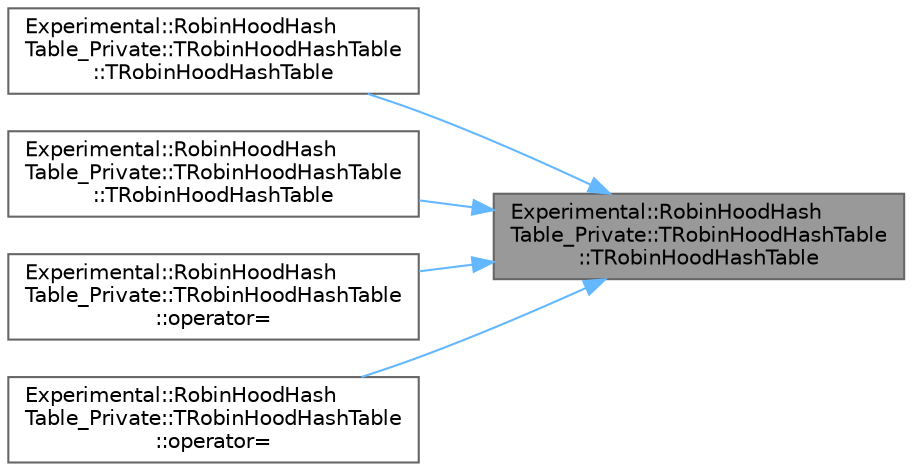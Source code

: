 digraph "Experimental::RobinHoodHashTable_Private::TRobinHoodHashTable::TRobinHoodHashTable"
{
 // INTERACTIVE_SVG=YES
 // LATEX_PDF_SIZE
  bgcolor="transparent";
  edge [fontname=Helvetica,fontsize=10,labelfontname=Helvetica,labelfontsize=10];
  node [fontname=Helvetica,fontsize=10,shape=box,height=0.2,width=0.4];
  rankdir="RL";
  Node1 [id="Node000001",label="Experimental::RobinHoodHash\lTable_Private::TRobinHoodHashTable\l::TRobinHoodHashTable",height=0.2,width=0.4,color="gray40", fillcolor="grey60", style="filled", fontcolor="black",tooltip=" "];
  Node1 -> Node2 [id="edge1_Node000001_Node000002",dir="back",color="steelblue1",style="solid",tooltip=" "];
  Node2 [id="Node000002",label="Experimental::RobinHoodHash\lTable_Private::TRobinHoodHashTable\l::TRobinHoodHashTable",height=0.2,width=0.4,color="grey40", fillcolor="white", style="filled",URL="$df/dee/classExperimental_1_1RobinHoodHashTable__Private_1_1TRobinHoodHashTable.html#aef1b320b6889ed95cf21a1ac86875e1e",tooltip=" "];
  Node1 -> Node3 [id="edge2_Node000001_Node000003",dir="back",color="steelblue1",style="solid",tooltip=" "];
  Node3 [id="Node000003",label="Experimental::RobinHoodHash\lTable_Private::TRobinHoodHashTable\l::TRobinHoodHashTable",height=0.2,width=0.4,color="grey40", fillcolor="white", style="filled",URL="$df/dee/classExperimental_1_1RobinHoodHashTable__Private_1_1TRobinHoodHashTable.html#a6462544a86b8223e8b69dd186d78ead4",tooltip=" "];
  Node1 -> Node4 [id="edge3_Node000001_Node000004",dir="back",color="steelblue1",style="solid",tooltip=" "];
  Node4 [id="Node000004",label="Experimental::RobinHoodHash\lTable_Private::TRobinHoodHashTable\l::operator=",height=0.2,width=0.4,color="grey40", fillcolor="white", style="filled",URL="$df/dee/classExperimental_1_1RobinHoodHashTable__Private_1_1TRobinHoodHashTable.html#acf52ee1b19c9f4c3bca461325841497d",tooltip=" "];
  Node1 -> Node5 [id="edge4_Node000001_Node000005",dir="back",color="steelblue1",style="solid",tooltip=" "];
  Node5 [id="Node000005",label="Experimental::RobinHoodHash\lTable_Private::TRobinHoodHashTable\l::operator=",height=0.2,width=0.4,color="grey40", fillcolor="white", style="filled",URL="$df/dee/classExperimental_1_1RobinHoodHashTable__Private_1_1TRobinHoodHashTable.html#afc0dd5d2a327ebae63d5a309be3fad47",tooltip=" "];
}
